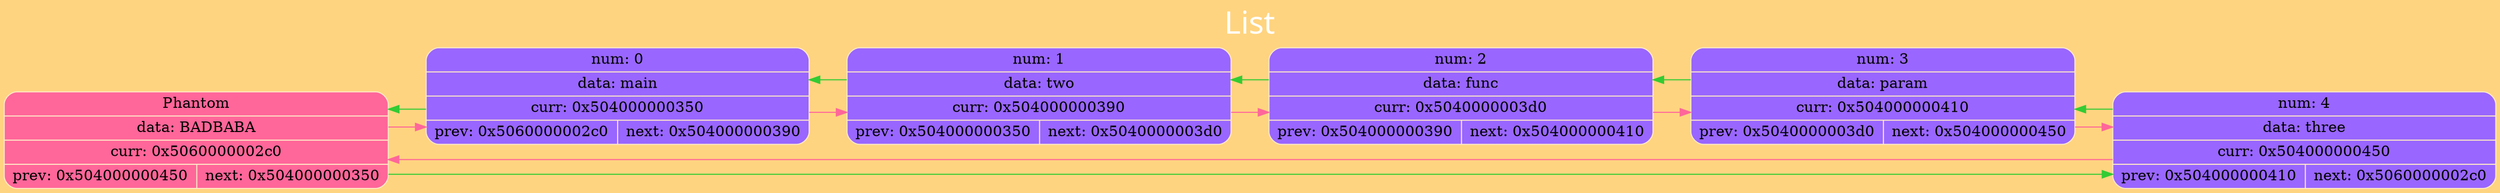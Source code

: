 digraph G
{
label="List";
 labelloc="t";
 fontsize=30
 fontname="Verdana";
 fontcolor="#FFFFFF"

rankdir=LR; splines=ortho; size="200,300"; bgcolor="#ffd480";
{ node_0x5060000002c0 [shape = record; style="rounded, filled", fillcolor="#ff6699", color="#FFE9C7", label=" { Phantom } | { data: BADBABA } | { curr: 0x5060000002c0 } | { { prev: 0x504000000450 } | { next: 0x504000000350 } }  "] 
}
node_0x504000000350 [shape = record; style="rounded, filled", fillcolor="#9966FF", color="#FFE9C7", label=" { num: 0 } | { data: main } | { curr: 0x504000000350 } | { { prev: 0x5060000002c0 } | { next: 0x504000000390 } }  "] 
node_0x504000000390 [shape = record; style="rounded, filled", fillcolor="#9966FF", color="#FFE9C7", label=" { num: 1 } | { data: two } | { curr: 0x504000000390 } | { { prev: 0x504000000350 } | { next: 0x5040000003d0 } }  "] 
node_0x5040000003d0 [shape = record; style="rounded, filled", fillcolor="#9966FF", color="#FFE9C7", label=" { num: 2 } | { data: func } | { curr: 0x5040000003d0 } | { { prev: 0x504000000390 } | { next: 0x504000000410 } }  "] 
node_0x504000000410 [shape = record; style="rounded, filled", fillcolor="#9966FF", color="#FFE9C7", label=" { num: 3 } | { data: param } | { curr: 0x504000000410 } | { { prev: 0x5040000003d0 } | { next: 0x504000000450 } }  "] 
node_0x504000000450 [shape = record; style="rounded, filled", fillcolor="#9966FF", color="#FFE9C7", label=" { num: 4 } | { data: three } | { curr: 0x504000000450 } | { { prev: 0x504000000410 } | { next: 0x5060000002c0 } }  "] 

node_0x5060000002c0 -> node_0x504000000350 [color ="#ff6699"];
node_0x5060000002c0 -> node_0x504000000450 [color ="#34cb34"];
node_0x504000000350 -> node_0x504000000390 [color ="#ff6699"];
node_0x504000000350 -> node_0x5060000002c0 [color ="#34cb34"];
node_0x504000000390 -> node_0x5040000003d0 [color ="#ff6699"];
node_0x504000000390 -> node_0x504000000350 [color ="#34cb34"];
node_0x5040000003d0 -> node_0x504000000410 [color ="#ff6699"];
node_0x5040000003d0 -> node_0x504000000390 [color ="#34cb34"];
node_0x504000000410 -> node_0x504000000450 [color ="#ff6699"];
node_0x504000000410 -> node_0x5040000003d0 [color ="#34cb34"];
node_0x504000000450 -> node_0x5060000002c0 [color ="#ff6699"];
node_0x504000000450 -> node_0x504000000410 [color ="#34cb34"];

}
